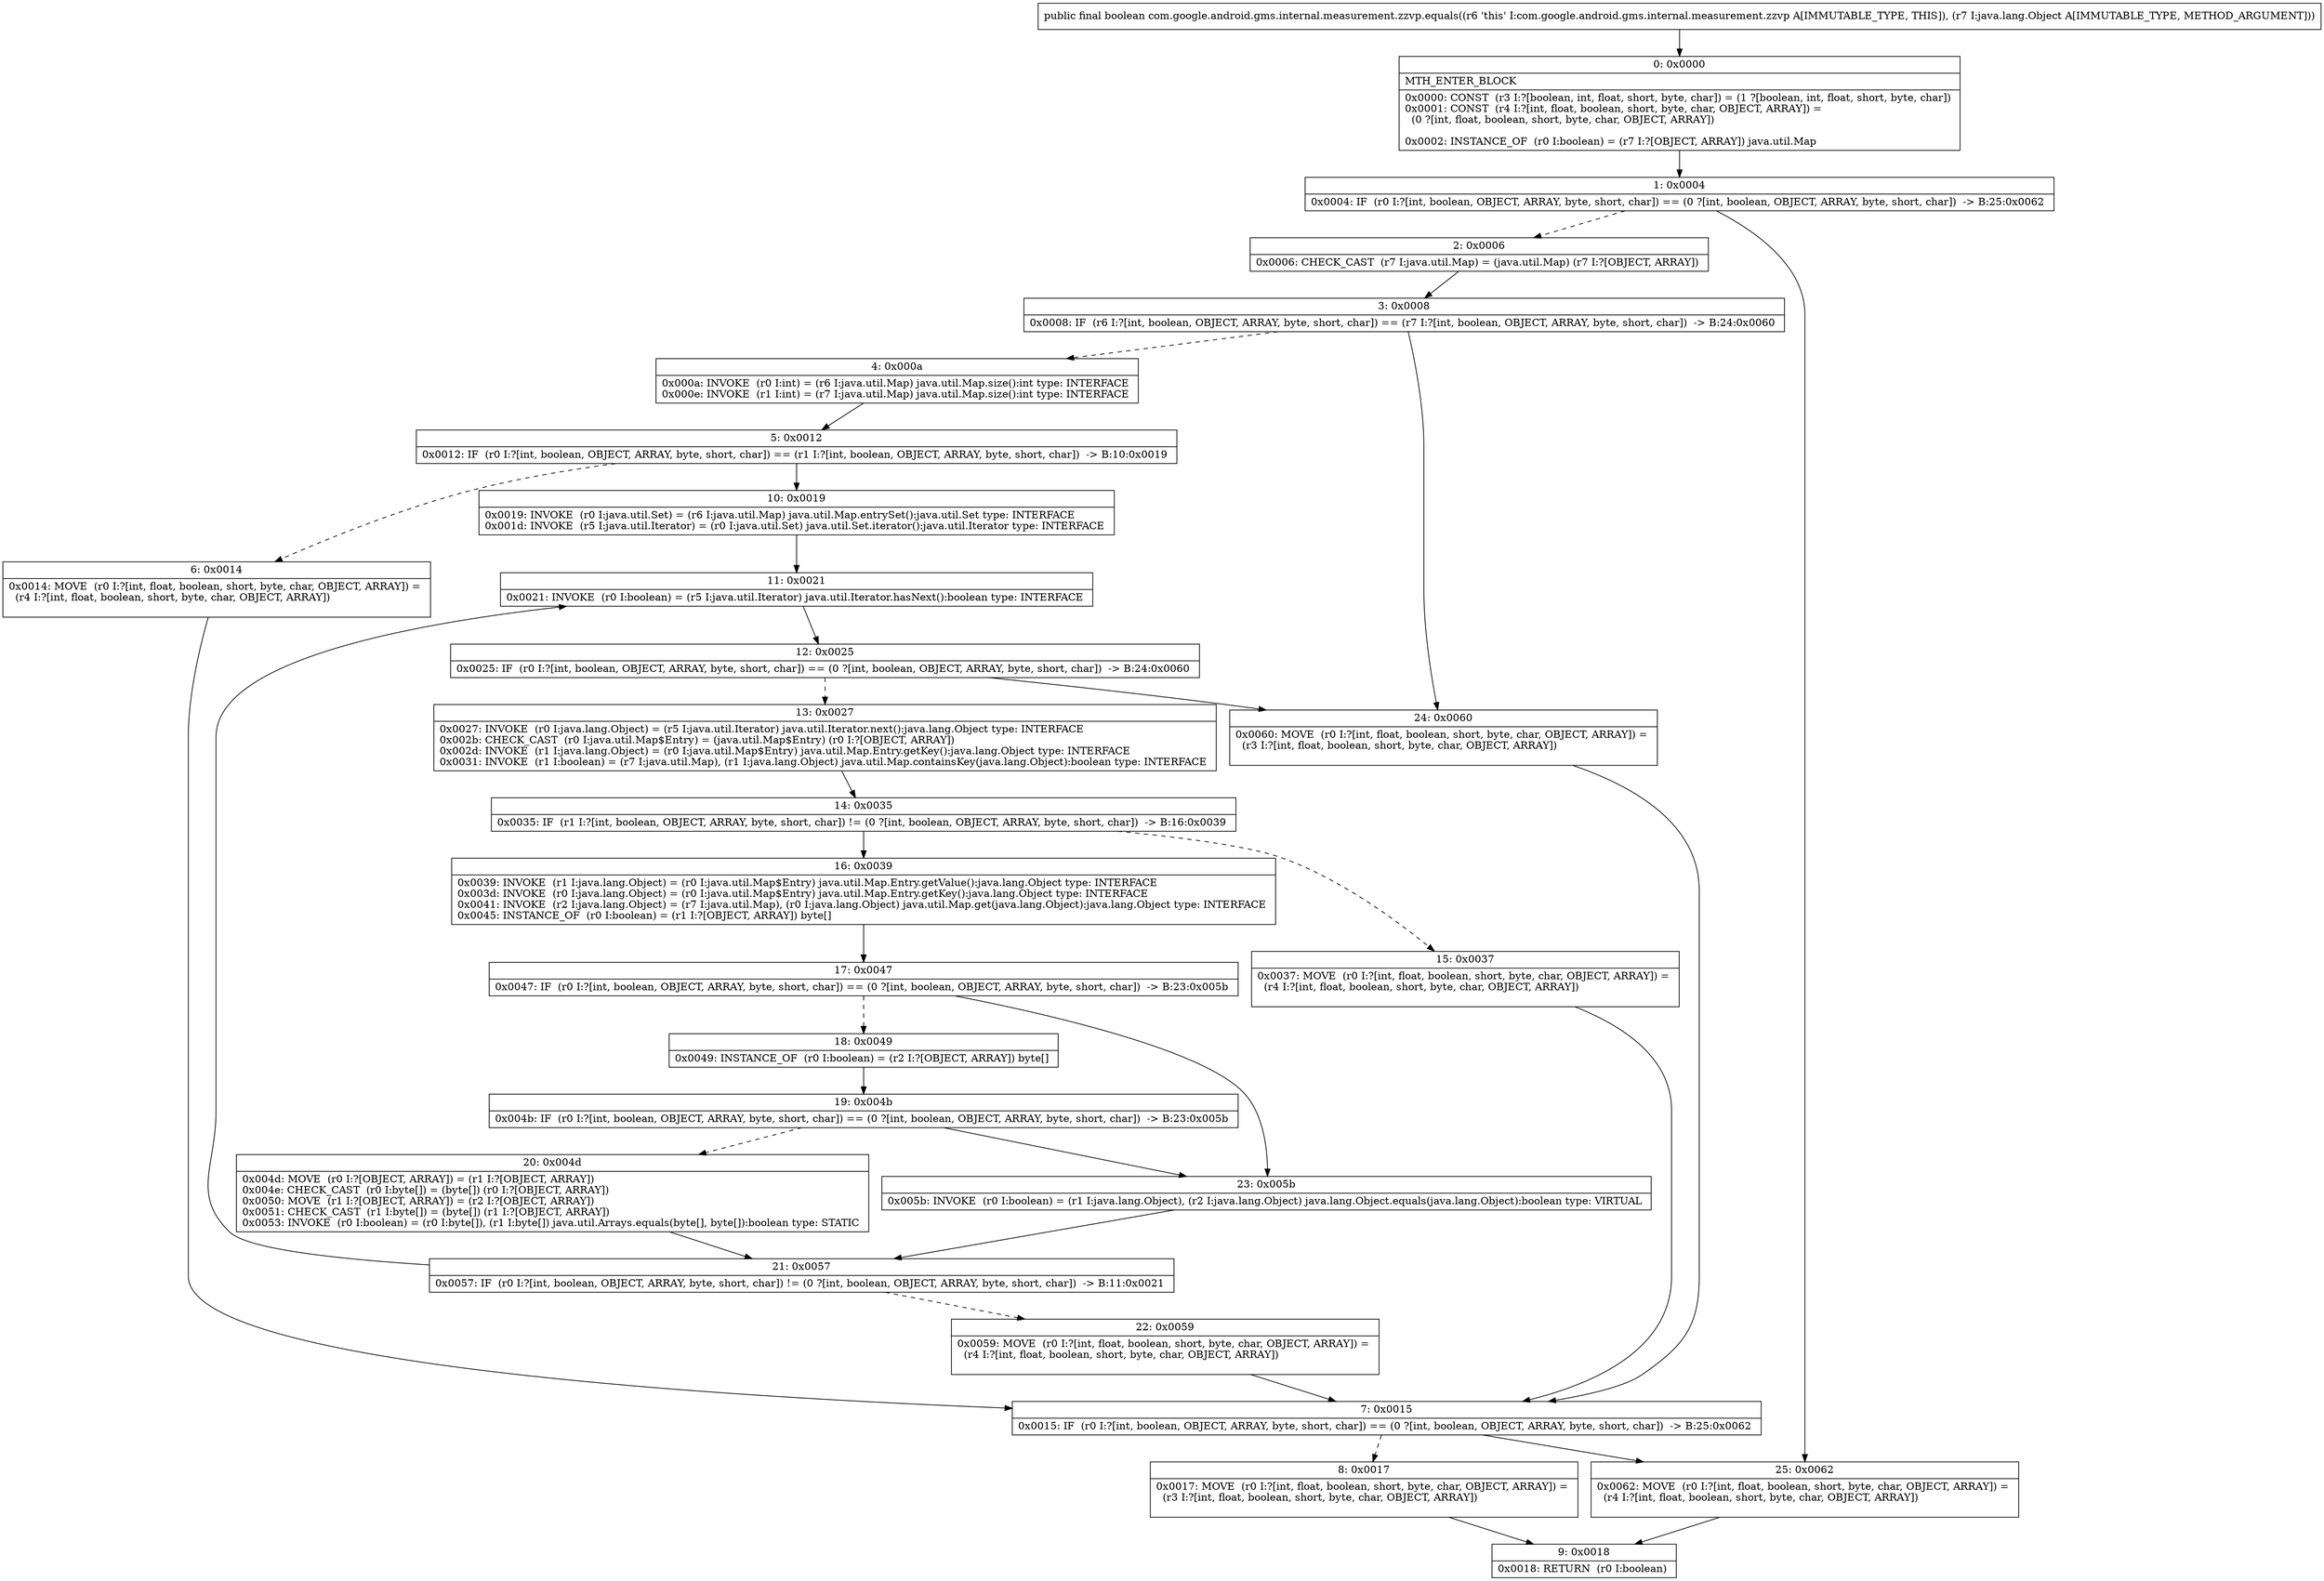 digraph "CFG forcom.google.android.gms.internal.measurement.zzvp.equals(Ljava\/lang\/Object;)Z" {
Node_0 [shape=record,label="{0\:\ 0x0000|MTH_ENTER_BLOCK\l|0x0000: CONST  (r3 I:?[boolean, int, float, short, byte, char]) = (1 ?[boolean, int, float, short, byte, char]) \l0x0001: CONST  (r4 I:?[int, float, boolean, short, byte, char, OBJECT, ARRAY]) = \l  (0 ?[int, float, boolean, short, byte, char, OBJECT, ARRAY])\l \l0x0002: INSTANCE_OF  (r0 I:boolean) = (r7 I:?[OBJECT, ARRAY]) java.util.Map \l}"];
Node_1 [shape=record,label="{1\:\ 0x0004|0x0004: IF  (r0 I:?[int, boolean, OBJECT, ARRAY, byte, short, char]) == (0 ?[int, boolean, OBJECT, ARRAY, byte, short, char])  \-\> B:25:0x0062 \l}"];
Node_2 [shape=record,label="{2\:\ 0x0006|0x0006: CHECK_CAST  (r7 I:java.util.Map) = (java.util.Map) (r7 I:?[OBJECT, ARRAY]) \l}"];
Node_3 [shape=record,label="{3\:\ 0x0008|0x0008: IF  (r6 I:?[int, boolean, OBJECT, ARRAY, byte, short, char]) == (r7 I:?[int, boolean, OBJECT, ARRAY, byte, short, char])  \-\> B:24:0x0060 \l}"];
Node_4 [shape=record,label="{4\:\ 0x000a|0x000a: INVOKE  (r0 I:int) = (r6 I:java.util.Map) java.util.Map.size():int type: INTERFACE \l0x000e: INVOKE  (r1 I:int) = (r7 I:java.util.Map) java.util.Map.size():int type: INTERFACE \l}"];
Node_5 [shape=record,label="{5\:\ 0x0012|0x0012: IF  (r0 I:?[int, boolean, OBJECT, ARRAY, byte, short, char]) == (r1 I:?[int, boolean, OBJECT, ARRAY, byte, short, char])  \-\> B:10:0x0019 \l}"];
Node_6 [shape=record,label="{6\:\ 0x0014|0x0014: MOVE  (r0 I:?[int, float, boolean, short, byte, char, OBJECT, ARRAY]) = \l  (r4 I:?[int, float, boolean, short, byte, char, OBJECT, ARRAY])\l \l}"];
Node_7 [shape=record,label="{7\:\ 0x0015|0x0015: IF  (r0 I:?[int, boolean, OBJECT, ARRAY, byte, short, char]) == (0 ?[int, boolean, OBJECT, ARRAY, byte, short, char])  \-\> B:25:0x0062 \l}"];
Node_8 [shape=record,label="{8\:\ 0x0017|0x0017: MOVE  (r0 I:?[int, float, boolean, short, byte, char, OBJECT, ARRAY]) = \l  (r3 I:?[int, float, boolean, short, byte, char, OBJECT, ARRAY])\l \l}"];
Node_9 [shape=record,label="{9\:\ 0x0018|0x0018: RETURN  (r0 I:boolean) \l}"];
Node_10 [shape=record,label="{10\:\ 0x0019|0x0019: INVOKE  (r0 I:java.util.Set) = (r6 I:java.util.Map) java.util.Map.entrySet():java.util.Set type: INTERFACE \l0x001d: INVOKE  (r5 I:java.util.Iterator) = (r0 I:java.util.Set) java.util.Set.iterator():java.util.Iterator type: INTERFACE \l}"];
Node_11 [shape=record,label="{11\:\ 0x0021|0x0021: INVOKE  (r0 I:boolean) = (r5 I:java.util.Iterator) java.util.Iterator.hasNext():boolean type: INTERFACE \l}"];
Node_12 [shape=record,label="{12\:\ 0x0025|0x0025: IF  (r0 I:?[int, boolean, OBJECT, ARRAY, byte, short, char]) == (0 ?[int, boolean, OBJECT, ARRAY, byte, short, char])  \-\> B:24:0x0060 \l}"];
Node_13 [shape=record,label="{13\:\ 0x0027|0x0027: INVOKE  (r0 I:java.lang.Object) = (r5 I:java.util.Iterator) java.util.Iterator.next():java.lang.Object type: INTERFACE \l0x002b: CHECK_CAST  (r0 I:java.util.Map$Entry) = (java.util.Map$Entry) (r0 I:?[OBJECT, ARRAY]) \l0x002d: INVOKE  (r1 I:java.lang.Object) = (r0 I:java.util.Map$Entry) java.util.Map.Entry.getKey():java.lang.Object type: INTERFACE \l0x0031: INVOKE  (r1 I:boolean) = (r7 I:java.util.Map), (r1 I:java.lang.Object) java.util.Map.containsKey(java.lang.Object):boolean type: INTERFACE \l}"];
Node_14 [shape=record,label="{14\:\ 0x0035|0x0035: IF  (r1 I:?[int, boolean, OBJECT, ARRAY, byte, short, char]) != (0 ?[int, boolean, OBJECT, ARRAY, byte, short, char])  \-\> B:16:0x0039 \l}"];
Node_15 [shape=record,label="{15\:\ 0x0037|0x0037: MOVE  (r0 I:?[int, float, boolean, short, byte, char, OBJECT, ARRAY]) = \l  (r4 I:?[int, float, boolean, short, byte, char, OBJECT, ARRAY])\l \l}"];
Node_16 [shape=record,label="{16\:\ 0x0039|0x0039: INVOKE  (r1 I:java.lang.Object) = (r0 I:java.util.Map$Entry) java.util.Map.Entry.getValue():java.lang.Object type: INTERFACE \l0x003d: INVOKE  (r0 I:java.lang.Object) = (r0 I:java.util.Map$Entry) java.util.Map.Entry.getKey():java.lang.Object type: INTERFACE \l0x0041: INVOKE  (r2 I:java.lang.Object) = (r7 I:java.util.Map), (r0 I:java.lang.Object) java.util.Map.get(java.lang.Object):java.lang.Object type: INTERFACE \l0x0045: INSTANCE_OF  (r0 I:boolean) = (r1 I:?[OBJECT, ARRAY]) byte[] \l}"];
Node_17 [shape=record,label="{17\:\ 0x0047|0x0047: IF  (r0 I:?[int, boolean, OBJECT, ARRAY, byte, short, char]) == (0 ?[int, boolean, OBJECT, ARRAY, byte, short, char])  \-\> B:23:0x005b \l}"];
Node_18 [shape=record,label="{18\:\ 0x0049|0x0049: INSTANCE_OF  (r0 I:boolean) = (r2 I:?[OBJECT, ARRAY]) byte[] \l}"];
Node_19 [shape=record,label="{19\:\ 0x004b|0x004b: IF  (r0 I:?[int, boolean, OBJECT, ARRAY, byte, short, char]) == (0 ?[int, boolean, OBJECT, ARRAY, byte, short, char])  \-\> B:23:0x005b \l}"];
Node_20 [shape=record,label="{20\:\ 0x004d|0x004d: MOVE  (r0 I:?[OBJECT, ARRAY]) = (r1 I:?[OBJECT, ARRAY]) \l0x004e: CHECK_CAST  (r0 I:byte[]) = (byte[]) (r0 I:?[OBJECT, ARRAY]) \l0x0050: MOVE  (r1 I:?[OBJECT, ARRAY]) = (r2 I:?[OBJECT, ARRAY]) \l0x0051: CHECK_CAST  (r1 I:byte[]) = (byte[]) (r1 I:?[OBJECT, ARRAY]) \l0x0053: INVOKE  (r0 I:boolean) = (r0 I:byte[]), (r1 I:byte[]) java.util.Arrays.equals(byte[], byte[]):boolean type: STATIC \l}"];
Node_21 [shape=record,label="{21\:\ 0x0057|0x0057: IF  (r0 I:?[int, boolean, OBJECT, ARRAY, byte, short, char]) != (0 ?[int, boolean, OBJECT, ARRAY, byte, short, char])  \-\> B:11:0x0021 \l}"];
Node_22 [shape=record,label="{22\:\ 0x0059|0x0059: MOVE  (r0 I:?[int, float, boolean, short, byte, char, OBJECT, ARRAY]) = \l  (r4 I:?[int, float, boolean, short, byte, char, OBJECT, ARRAY])\l \l}"];
Node_23 [shape=record,label="{23\:\ 0x005b|0x005b: INVOKE  (r0 I:boolean) = (r1 I:java.lang.Object), (r2 I:java.lang.Object) java.lang.Object.equals(java.lang.Object):boolean type: VIRTUAL \l}"];
Node_24 [shape=record,label="{24\:\ 0x0060|0x0060: MOVE  (r0 I:?[int, float, boolean, short, byte, char, OBJECT, ARRAY]) = \l  (r3 I:?[int, float, boolean, short, byte, char, OBJECT, ARRAY])\l \l}"];
Node_25 [shape=record,label="{25\:\ 0x0062|0x0062: MOVE  (r0 I:?[int, float, boolean, short, byte, char, OBJECT, ARRAY]) = \l  (r4 I:?[int, float, boolean, short, byte, char, OBJECT, ARRAY])\l \l}"];
MethodNode[shape=record,label="{public final boolean com.google.android.gms.internal.measurement.zzvp.equals((r6 'this' I:com.google.android.gms.internal.measurement.zzvp A[IMMUTABLE_TYPE, THIS]), (r7 I:java.lang.Object A[IMMUTABLE_TYPE, METHOD_ARGUMENT])) }"];
MethodNode -> Node_0;
Node_0 -> Node_1;
Node_1 -> Node_2[style=dashed];
Node_1 -> Node_25;
Node_2 -> Node_3;
Node_3 -> Node_4[style=dashed];
Node_3 -> Node_24;
Node_4 -> Node_5;
Node_5 -> Node_6[style=dashed];
Node_5 -> Node_10;
Node_6 -> Node_7;
Node_7 -> Node_8[style=dashed];
Node_7 -> Node_25;
Node_8 -> Node_9;
Node_10 -> Node_11;
Node_11 -> Node_12;
Node_12 -> Node_13[style=dashed];
Node_12 -> Node_24;
Node_13 -> Node_14;
Node_14 -> Node_15[style=dashed];
Node_14 -> Node_16;
Node_15 -> Node_7;
Node_16 -> Node_17;
Node_17 -> Node_18[style=dashed];
Node_17 -> Node_23;
Node_18 -> Node_19;
Node_19 -> Node_20[style=dashed];
Node_19 -> Node_23;
Node_20 -> Node_21;
Node_21 -> Node_11;
Node_21 -> Node_22[style=dashed];
Node_22 -> Node_7;
Node_23 -> Node_21;
Node_24 -> Node_7;
Node_25 -> Node_9;
}

